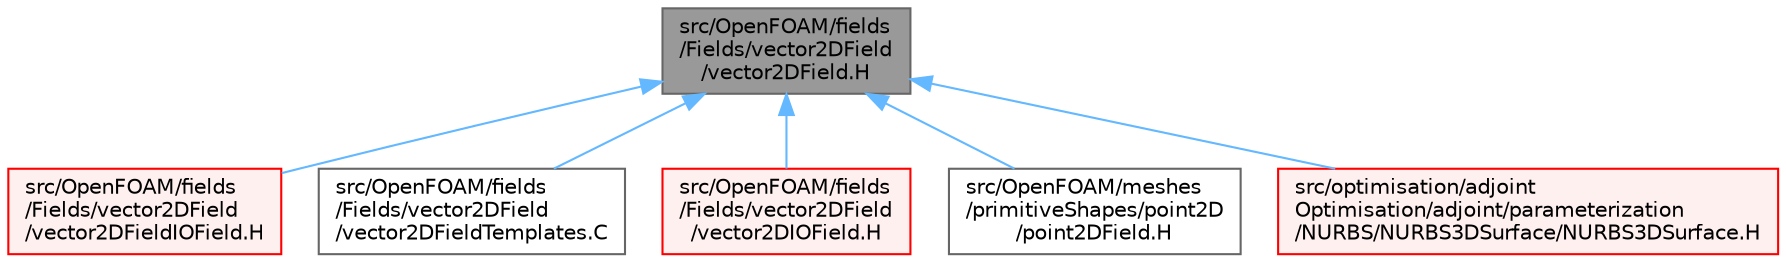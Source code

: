 digraph "src/OpenFOAM/fields/Fields/vector2DField/vector2DField.H"
{
 // LATEX_PDF_SIZE
  bgcolor="transparent";
  edge [fontname=Helvetica,fontsize=10,labelfontname=Helvetica,labelfontsize=10];
  node [fontname=Helvetica,fontsize=10,shape=box,height=0.2,width=0.4];
  Node1 [id="Node000001",label="src/OpenFOAM/fields\l/Fields/vector2DField\l/vector2DField.H",height=0.2,width=0.4,color="gray40", fillcolor="grey60", style="filled", fontcolor="black",tooltip="Foam::vector2DField."];
  Node1 -> Node2 [id="edge1_Node000001_Node000002",dir="back",color="steelblue1",style="solid",tooltip=" "];
  Node2 [id="Node000002",label="src/OpenFOAM/fields\l/Fields/vector2DField\l/vector2DFieldIOField.H",height=0.2,width=0.4,color="red", fillcolor="#FFF0F0", style="filled",URL="$vector2DFieldIOField_8H.html",tooltip=" "];
  Node1 -> Node4 [id="edge2_Node000001_Node000004",dir="back",color="steelblue1",style="solid",tooltip=" "];
  Node4 [id="Node000004",label="src/OpenFOAM/fields\l/Fields/vector2DField\l/vector2DFieldTemplates.C",height=0.2,width=0.4,color="grey40", fillcolor="white", style="filled",URL="$vector2DFieldTemplates_8C.html",tooltip=" "];
  Node1 -> Node5 [id="edge3_Node000001_Node000005",dir="back",color="steelblue1",style="solid",tooltip=" "];
  Node5 [id="Node000005",label="src/OpenFOAM/fields\l/Fields/vector2DField\l/vector2DIOField.H",height=0.2,width=0.4,color="red", fillcolor="#FFF0F0", style="filled",URL="$vector2DIOField_8H.html",tooltip=" "];
  Node1 -> Node7 [id="edge4_Node000001_Node000007",dir="back",color="steelblue1",style="solid",tooltip=" "];
  Node7 [id="Node000007",label="src/OpenFOAM/meshes\l/primitiveShapes/point2D\l/point2DField.H",height=0.2,width=0.4,color="grey40", fillcolor="white", style="filled",URL="$point2DField_8H.html",tooltip=" "];
  Node1 -> Node8 [id="edge5_Node000001_Node000008",dir="back",color="steelblue1",style="solid",tooltip=" "];
  Node8 [id="Node000008",label="src/optimisation/adjoint\lOptimisation/adjoint/parameterization\l/NURBS/NURBS3DSurface/NURBS3DSurface.H",height=0.2,width=0.4,color="red", fillcolor="#FFF0F0", style="filled",URL="$NURBS3DSurface_8H.html",tooltip=" "];
}
